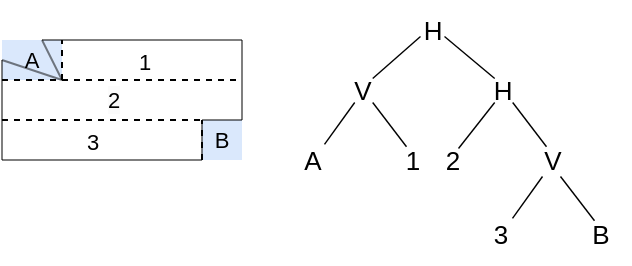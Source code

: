 <mxfile version="21.1.2" type="device">
  <diagram name="Page-1" id="k00i1iQNPX6f4lh2ehVg">
    <mxGraphModel dx="537" dy="299" grid="1" gridSize="10" guides="1" tooltips="1" connect="1" arrows="1" fold="1" page="1" pageScale="1" pageWidth="1100" pageHeight="850" math="0" shadow="0">
      <root>
        <mxCell id="0" />
        <mxCell id="1" parent="0" />
        <mxCell id="2znsQmvZwGZEP0dNajm2-49" value="" style="group" parent="1" vertex="1" connectable="0">
          <mxGeometry x="400" y="260" width="130" height="65" as="geometry" />
        </mxCell>
        <mxCell id="2znsQmvZwGZEP0dNajm2-85" value="&lt;font style=&quot;font-size: 11px;&quot;&gt;B&lt;/font&gt;" style="whiteSpace=wrap;html=1;fillColor=#dae8fc;strokeColor=none;" parent="2znsQmvZwGZEP0dNajm2-49" vertex="1">
          <mxGeometry x="100" y="40" width="20" height="20" as="geometry" />
        </mxCell>
        <mxCell id="2znsQmvZwGZEP0dNajm2-62" value="&lt;font style=&quot;font-size: 11px;&quot;&gt;A&lt;/font&gt;" style="whiteSpace=wrap;html=1;fillColor=#dae8fc;strokeColor=none;" parent="2znsQmvZwGZEP0dNajm2-49" vertex="1">
          <mxGeometry width="30" height="20" as="geometry" />
        </mxCell>
        <mxCell id="2znsQmvZwGZEP0dNajm2-50" value="" style="endArrow=none;html=1;rounded=0;opacity=50;" parent="2znsQmvZwGZEP0dNajm2-49" edge="1">
          <mxGeometry width="50" height="50" relative="1" as="geometry">
            <mxPoint y="60" as="sourcePoint" />
            <mxPoint x="100" y="60" as="targetPoint" />
          </mxGeometry>
        </mxCell>
        <mxCell id="2znsQmvZwGZEP0dNajm2-51" value="" style="endArrow=none;html=1;rounded=0;opacity=50;" parent="2znsQmvZwGZEP0dNajm2-49" edge="1">
          <mxGeometry width="50" height="50" relative="1" as="geometry">
            <mxPoint x="100" y="60" as="sourcePoint" />
            <mxPoint x="100" y="40" as="targetPoint" />
          </mxGeometry>
        </mxCell>
        <mxCell id="2znsQmvZwGZEP0dNajm2-53" value="" style="endArrow=none;html=1;rounded=0;opacity=50;" parent="2znsQmvZwGZEP0dNajm2-49" edge="1">
          <mxGeometry width="50" height="50" relative="1" as="geometry">
            <mxPoint x="120" y="40" as="sourcePoint" />
            <mxPoint x="120" as="targetPoint" />
          </mxGeometry>
        </mxCell>
        <mxCell id="2znsQmvZwGZEP0dNajm2-54" value="" style="endArrow=none;html=1;rounded=0;opacity=50;" parent="2znsQmvZwGZEP0dNajm2-49" edge="1">
          <mxGeometry width="50" height="50" relative="1" as="geometry">
            <mxPoint x="120" as="sourcePoint" />
            <mxPoint x="20" as="targetPoint" />
          </mxGeometry>
        </mxCell>
        <mxCell id="2znsQmvZwGZEP0dNajm2-55" value="" style="endArrow=none;html=1;rounded=0;opacity=50;" parent="2znsQmvZwGZEP0dNajm2-49" edge="1">
          <mxGeometry width="50" height="50" relative="1" as="geometry">
            <mxPoint x="20" as="sourcePoint" />
            <mxPoint x="30" y="20" as="targetPoint" />
          </mxGeometry>
        </mxCell>
        <mxCell id="2znsQmvZwGZEP0dNajm2-56" value="" style="endArrow=none;html=1;rounded=0;opacity=50;" parent="2znsQmvZwGZEP0dNajm2-49" edge="1">
          <mxGeometry width="50" height="50" relative="1" as="geometry">
            <mxPoint x="30" y="20" as="sourcePoint" />
            <mxPoint y="10" as="targetPoint" />
          </mxGeometry>
        </mxCell>
        <mxCell id="2znsQmvZwGZEP0dNajm2-57" value="" style="endArrow=none;html=1;rounded=0;opacity=50;" parent="2znsQmvZwGZEP0dNajm2-49" edge="1">
          <mxGeometry width="50" height="50" relative="1" as="geometry">
            <mxPoint y="10" as="sourcePoint" />
            <mxPoint y="60" as="targetPoint" />
          </mxGeometry>
        </mxCell>
        <mxCell id="2znsQmvZwGZEP0dNajm2-52" value="" style="endArrow=none;html=1;rounded=0;opacity=50;" parent="2znsQmvZwGZEP0dNajm2-49" edge="1">
          <mxGeometry width="50" height="50" relative="1" as="geometry">
            <mxPoint x="100" y="40" as="sourcePoint" />
            <mxPoint x="120" y="40" as="targetPoint" />
          </mxGeometry>
        </mxCell>
        <mxCell id="2znsQmvZwGZEP0dNajm2-86" value="&lt;font style=&quot;font-size: 11px;&quot;&gt;1&lt;/font&gt;" style="text;html=1;align=center;verticalAlign=middle;resizable=0;points=[];autosize=1;strokeColor=none;fillColor=none;fontSize=13;fontFamily=Helvetica;fontColor=none;" parent="2znsQmvZwGZEP0dNajm2-49" vertex="1">
          <mxGeometry x="56" y="-5" width="30" height="30" as="geometry" />
        </mxCell>
        <mxCell id="2znsQmvZwGZEP0dNajm2-87" value="&lt;span style=&quot;color: rgb(0, 0, 0); font-family: Helvetica; font-style: normal; font-variant-ligatures: normal; font-variant-caps: normal; font-weight: 400; letter-spacing: normal; orphans: 2; text-align: center; text-indent: 0px; text-transform: none; widows: 2; word-spacing: 0px; -webkit-text-stroke-width: 0px; background-color: rgb(251, 251, 251); text-decoration-thickness: initial; text-decoration-style: initial; text-decoration-color: initial; float: none; display: inline !important;&quot;&gt;&lt;font style=&quot;font-size: 11px;&quot;&gt;2&lt;/font&gt;&lt;/span&gt;" style="text;whiteSpace=wrap;html=1;" parent="2znsQmvZwGZEP0dNajm2-49" vertex="1">
          <mxGeometry x="51" y="16" width="40" height="40" as="geometry" />
        </mxCell>
        <mxCell id="2znsQmvZwGZEP0dNajm2-88" value="&lt;font style=&quot;font-size: 11px;&quot;&gt;3&lt;/font&gt;" style="text;html=1;align=center;verticalAlign=middle;resizable=0;points=[];autosize=1;strokeColor=none;fillColor=none;fontSize=13;fontFamily=Helvetica;fontColor=none;" parent="2znsQmvZwGZEP0dNajm2-49" vertex="1">
          <mxGeometry x="30" y="35" width="30" height="30" as="geometry" />
        </mxCell>
        <mxCell id="2znsQmvZwGZEP0dNajm2-58" value="" style="endArrow=none;html=1;rounded=0;dashed=1;" parent="1" edge="1">
          <mxGeometry width="50" height="50" relative="1" as="geometry">
            <mxPoint x="400" y="280" as="sourcePoint" />
            <mxPoint x="520" y="280" as="targetPoint" />
          </mxGeometry>
        </mxCell>
        <mxCell id="2znsQmvZwGZEP0dNajm2-60" value="" style="endArrow=none;html=1;rounded=0;dashed=1;" parent="1" edge="1">
          <mxGeometry width="50" height="50" relative="1" as="geometry">
            <mxPoint x="430" y="280" as="sourcePoint" />
            <mxPoint x="430" y="260" as="targetPoint" />
          </mxGeometry>
        </mxCell>
        <mxCell id="2znsQmvZwGZEP0dNajm2-61" value="" style="endArrow=none;html=1;rounded=0;dashed=1;" parent="1" edge="1">
          <mxGeometry width="50" height="50" relative="1" as="geometry">
            <mxPoint x="400" y="300" as="sourcePoint" />
            <mxPoint x="500" y="300" as="targetPoint" />
          </mxGeometry>
        </mxCell>
        <mxCell id="2znsQmvZwGZEP0dNajm2-64" value="" style="endArrow=none;html=1;rounded=0;dashed=1;" parent="1" edge="1">
          <mxGeometry width="50" height="50" relative="1" as="geometry">
            <mxPoint x="500" y="320" as="sourcePoint" />
            <mxPoint x="500" y="300" as="targetPoint" />
          </mxGeometry>
        </mxCell>
        <mxCell id="2znsQmvZwGZEP0dNajm2-89" value="" style="group" parent="1" vertex="1" connectable="0">
          <mxGeometry x="540" y="240" width="150" height="95" as="geometry" />
        </mxCell>
        <mxCell id="2znsQmvZwGZEP0dNajm2-90" value="H" style="text;html=1;align=center;verticalAlign=middle;resizable=0;points=[[0.3,0.6,0,0,0],[0.7,0.6,0,0,0]];autosize=1;strokeColor=none;fillColor=none;fontSize=13;fontFamily=Helvetica;fontColor=none;" parent="2znsQmvZwGZEP0dNajm2-89" vertex="1">
          <mxGeometry x="60" width="30" height="30" as="geometry" />
        </mxCell>
        <mxCell id="2znsQmvZwGZEP0dNajm2-91" value="V" style="text;html=1;align=center;verticalAlign=middle;resizable=0;points=[[0.37,0.7,0,0,0],[0.67,0.3,0,0,0],[0.67,0.7,0,0,0]];autosize=1;strokeColor=none;fillColor=none;fontSize=13;fontFamily=Helvetica;fontColor=none;" parent="2znsQmvZwGZEP0dNajm2-89" vertex="1">
          <mxGeometry x="25" y="30" width="30" height="30" as="geometry" />
        </mxCell>
        <mxCell id="2znsQmvZwGZEP0dNajm2-92" style="edgeStyle=none;shape=connector;rounded=0;orthogonalLoop=1;jettySize=auto;html=1;entryX=0.67;entryY=0.3;entryDx=0;entryDy=0;entryPerimeter=0;labelBackgroundColor=default;strokeColor=default;strokeWidth=0.7;fontFamily=Helvetica;fontSize=13;fontColor=none;endArrow=none;endFill=0;endSize=2;exitX=0.3;exitY=0.6;exitDx=0;exitDy=0;exitPerimeter=0;" parent="2znsQmvZwGZEP0dNajm2-89" source="2znsQmvZwGZEP0dNajm2-90" target="2znsQmvZwGZEP0dNajm2-91" edge="1">
          <mxGeometry relative="1" as="geometry" />
        </mxCell>
        <mxCell id="2znsQmvZwGZEP0dNajm2-93" value="A" style="text;html=1;align=center;verticalAlign=middle;resizable=0;points=[[0.7,0.23,0,0,0]];autosize=1;strokeColor=none;fillColor=none;fontSize=13;fontFamily=Helvetica;fontColor=none;" parent="2znsQmvZwGZEP0dNajm2-89" vertex="1">
          <mxGeometry y="65" width="30" height="30" as="geometry" />
        </mxCell>
        <mxCell id="2znsQmvZwGZEP0dNajm2-94" style="edgeStyle=none;shape=connector;rounded=0;orthogonalLoop=1;jettySize=auto;html=1;entryX=0.7;entryY=0.23;entryDx=0;entryDy=0;entryPerimeter=0;labelBackgroundColor=default;strokeColor=default;strokeWidth=0.7;fontFamily=Helvetica;fontSize=13;fontColor=none;endArrow=none;endFill=0;endSize=2;exitX=0.37;exitY=0.7;exitDx=0;exitDy=0;exitPerimeter=0;" parent="2znsQmvZwGZEP0dNajm2-89" source="2znsQmvZwGZEP0dNajm2-91" target="2znsQmvZwGZEP0dNajm2-93" edge="1">
          <mxGeometry relative="1" as="geometry" />
        </mxCell>
        <mxCell id="2znsQmvZwGZEP0dNajm2-95" value="1" style="text;html=1;align=center;verticalAlign=middle;resizable=0;points=[[0.4,0.27,0,0,0]];autosize=1;strokeColor=none;fillColor=none;fontSize=13;fontFamily=Helvetica;fontColor=none;" parent="2znsQmvZwGZEP0dNajm2-89" vertex="1">
          <mxGeometry x="50" y="65" width="30" height="30" as="geometry" />
        </mxCell>
        <mxCell id="2znsQmvZwGZEP0dNajm2-96" style="edgeStyle=none;shape=connector;rounded=0;orthogonalLoop=1;jettySize=auto;html=1;entryX=0.4;entryY=0.27;entryDx=0;entryDy=0;entryPerimeter=0;labelBackgroundColor=default;strokeColor=default;strokeWidth=0.7;fontFamily=Helvetica;fontSize=13;fontColor=none;endArrow=none;endFill=0;endSize=2;exitX=0.67;exitY=0.7;exitDx=0;exitDy=0;exitPerimeter=0;" parent="2znsQmvZwGZEP0dNajm2-89" source="2znsQmvZwGZEP0dNajm2-91" target="2znsQmvZwGZEP0dNajm2-95" edge="1">
          <mxGeometry relative="1" as="geometry" />
        </mxCell>
        <mxCell id="2znsQmvZwGZEP0dNajm2-97" value="H" style="text;html=1;align=center;verticalAlign=middle;resizable=0;points=[[0.37,0.3,0,0,0],[0.37,0.7,0,0,0],[0.67,0.3,0,0,0],[0.67,0.7,0,0,0]];autosize=1;strokeColor=none;fillColor=none;fontSize=13;fontFamily=Helvetica;fontColor=none;" parent="2znsQmvZwGZEP0dNajm2-89" vertex="1">
          <mxGeometry x="95" y="30" width="30" height="30" as="geometry" />
        </mxCell>
        <mxCell id="2znsQmvZwGZEP0dNajm2-98" style="edgeStyle=none;shape=connector;rounded=0;orthogonalLoop=1;jettySize=auto;html=1;entryX=0.37;entryY=0.3;entryDx=0;entryDy=0;entryPerimeter=0;labelBackgroundColor=default;strokeColor=default;strokeWidth=0.7;fontFamily=Helvetica;fontSize=13;fontColor=none;endArrow=none;endFill=0;endSize=2;exitX=0.7;exitY=0.6;exitDx=0;exitDy=0;exitPerimeter=0;" parent="2znsQmvZwGZEP0dNajm2-89" source="2znsQmvZwGZEP0dNajm2-90" target="2znsQmvZwGZEP0dNajm2-97" edge="1">
          <mxGeometry relative="1" as="geometry" />
        </mxCell>
        <mxCell id="2znsQmvZwGZEP0dNajm2-99" value="&lt;font style=&quot;font-size: 13px;&quot;&gt;2&lt;/font&gt;" style="text;html=1;align=center;verticalAlign=middle;resizable=0;points=[[0.6,0.3,0,0,0]];autosize=1;strokeColor=none;fillColor=none;fontSize=13;fontFamily=Helvetica;fontColor=none;" parent="2znsQmvZwGZEP0dNajm2-89" vertex="1">
          <mxGeometry x="70" y="65" width="30" height="30" as="geometry" />
        </mxCell>
        <mxCell id="2znsQmvZwGZEP0dNajm2-100" style="edgeStyle=none;shape=connector;rounded=0;orthogonalLoop=1;jettySize=auto;html=1;labelBackgroundColor=default;strokeColor=default;strokeWidth=0.7;fontFamily=Helvetica;fontSize=13;fontColor=none;endArrow=none;endFill=0;endSize=2;exitX=0.37;exitY=0.7;exitDx=0;exitDy=0;exitPerimeter=0;entryX=0.6;entryY=0.3;entryDx=0;entryDy=0;entryPerimeter=0;" parent="2znsQmvZwGZEP0dNajm2-89" source="2znsQmvZwGZEP0dNajm2-97" target="2znsQmvZwGZEP0dNajm2-99" edge="1">
          <mxGeometry relative="1" as="geometry" />
        </mxCell>
        <mxCell id="2znsQmvZwGZEP0dNajm2-101" value="V" style="text;html=1;align=center;verticalAlign=middle;resizable=0;points=[[0.4,0.27,0,0,0]];autosize=1;strokeColor=none;fillColor=none;fontSize=13;fontFamily=Helvetica;fontColor=none;" parent="2znsQmvZwGZEP0dNajm2-89" vertex="1">
          <mxGeometry x="120" y="65" width="30" height="30" as="geometry" />
        </mxCell>
        <mxCell id="2znsQmvZwGZEP0dNajm2-102" style="edgeStyle=none;shape=connector;rounded=0;orthogonalLoop=1;jettySize=auto;html=1;entryX=0.4;entryY=0.27;entryDx=0;entryDy=0;entryPerimeter=0;labelBackgroundColor=default;strokeColor=default;strokeWidth=0.7;fontFamily=Helvetica;fontSize=13;fontColor=none;endArrow=none;endFill=0;endSize=2;exitX=0.67;exitY=0.7;exitDx=0;exitDy=0;exitPerimeter=0;" parent="2znsQmvZwGZEP0dNajm2-89" source="2znsQmvZwGZEP0dNajm2-97" target="2znsQmvZwGZEP0dNajm2-101" edge="1">
          <mxGeometry relative="1" as="geometry" />
        </mxCell>
        <mxCell id="2znsQmvZwGZEP0dNajm2-108" value="" style="group" parent="1" vertex="1" connectable="0">
          <mxGeometry x="634" y="328" width="80" height="44" as="geometry" />
        </mxCell>
        <mxCell id="2znsQmvZwGZEP0dNajm2-104" value="3" style="text;html=1;align=center;verticalAlign=middle;resizable=0;points=[[0.7,0.23,0,0,0]];autosize=1;strokeColor=none;fillColor=none;fontSize=13;fontFamily=Helvetica;fontColor=none;" parent="2znsQmvZwGZEP0dNajm2-108" vertex="1">
          <mxGeometry y="14" width="30" height="30" as="geometry" />
        </mxCell>
        <mxCell id="2znsQmvZwGZEP0dNajm2-105" style="edgeStyle=none;shape=connector;rounded=0;orthogonalLoop=1;jettySize=auto;html=1;entryX=0.7;entryY=0.23;entryDx=0;entryDy=0;entryPerimeter=0;labelBackgroundColor=default;strokeColor=default;strokeWidth=0.7;fontFamily=Helvetica;fontSize=13;fontColor=none;endArrow=none;endFill=0;endSize=2;exitX=0.37;exitY=0.7;exitDx=0;exitDy=0;exitPerimeter=0;" parent="2znsQmvZwGZEP0dNajm2-108" target="2znsQmvZwGZEP0dNajm2-104" edge="1">
          <mxGeometry relative="1" as="geometry">
            <mxPoint x="36" as="sourcePoint" />
          </mxGeometry>
        </mxCell>
        <mxCell id="2znsQmvZwGZEP0dNajm2-106" value="B" style="text;html=1;align=center;verticalAlign=middle;resizable=0;points=[[0.4,0.27,0,0,0]];autosize=1;strokeColor=none;fillColor=none;fontSize=13;fontFamily=Helvetica;fontColor=none;" parent="2znsQmvZwGZEP0dNajm2-108" vertex="1">
          <mxGeometry x="50" y="14" width="30" height="30" as="geometry" />
        </mxCell>
        <mxCell id="2znsQmvZwGZEP0dNajm2-107" style="edgeStyle=none;shape=connector;rounded=0;orthogonalLoop=1;jettySize=auto;html=1;entryX=0.4;entryY=0.27;entryDx=0;entryDy=0;entryPerimeter=0;labelBackgroundColor=default;strokeColor=default;strokeWidth=0.7;fontFamily=Helvetica;fontSize=13;fontColor=none;endArrow=none;endFill=0;endSize=2;exitX=0.67;exitY=0.7;exitDx=0;exitDy=0;exitPerimeter=0;" parent="2znsQmvZwGZEP0dNajm2-108" target="2znsQmvZwGZEP0dNajm2-106" edge="1">
          <mxGeometry relative="1" as="geometry">
            <mxPoint x="45" as="sourcePoint" />
          </mxGeometry>
        </mxCell>
      </root>
    </mxGraphModel>
  </diagram>
</mxfile>
